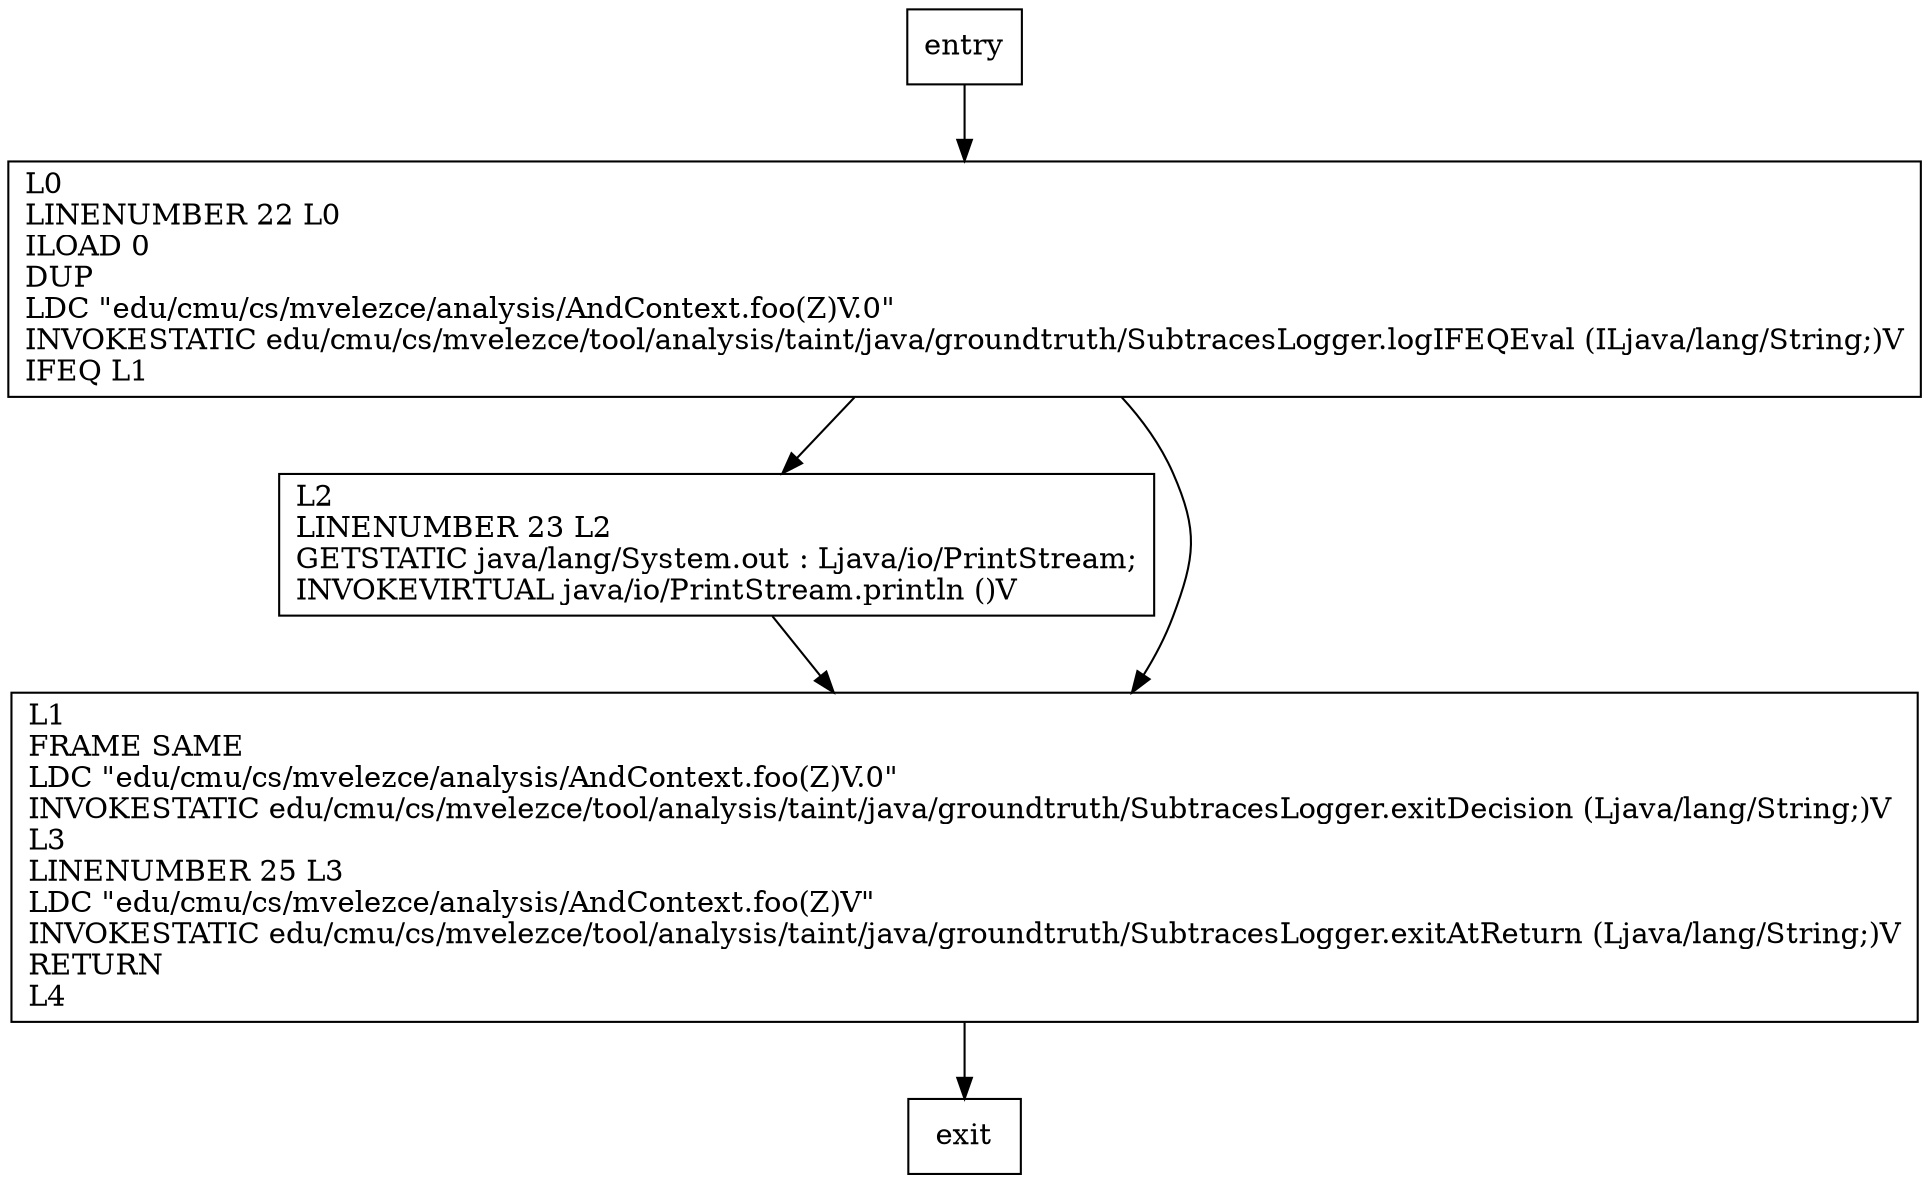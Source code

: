 digraph foo {
node [shape=record];
37069820 [label="L2\lLINENUMBER 23 L2\lGETSTATIC java/lang/System.out : Ljava/io/PrintStream;\lINVOKEVIRTUAL java/io/PrintStream.println ()V\l"];
2131112620 [label="L0\lLINENUMBER 22 L0\lILOAD 0\lDUP\lLDC \"edu/cmu/cs/mvelezce/analysis/AndContext.foo(Z)V.0\"\lINVOKESTATIC edu/cmu/cs/mvelezce/tool/analysis/taint/java/groundtruth/SubtracesLogger.logIFEQEval (ILjava/lang/String;)V\lIFEQ L1\l"];
1791783623 [label="L1\lFRAME SAME\lLDC \"edu/cmu/cs/mvelezce/analysis/AndContext.foo(Z)V.0\"\lINVOKESTATIC edu/cmu/cs/mvelezce/tool/analysis/taint/java/groundtruth/SubtracesLogger.exitDecision (Ljava/lang/String;)V\lL3\lLINENUMBER 25 L3\lLDC \"edu/cmu/cs/mvelezce/analysis/AndContext.foo(Z)V\"\lINVOKESTATIC edu/cmu/cs/mvelezce/tool/analysis/taint/java/groundtruth/SubtracesLogger.exitAtReturn (Ljava/lang/String;)V\lRETURN\lL4\l"];
entry;
exit;
entry -> 2131112620;
37069820 -> 1791783623;
2131112620 -> 37069820;
2131112620 -> 1791783623;
1791783623 -> exit;
}

